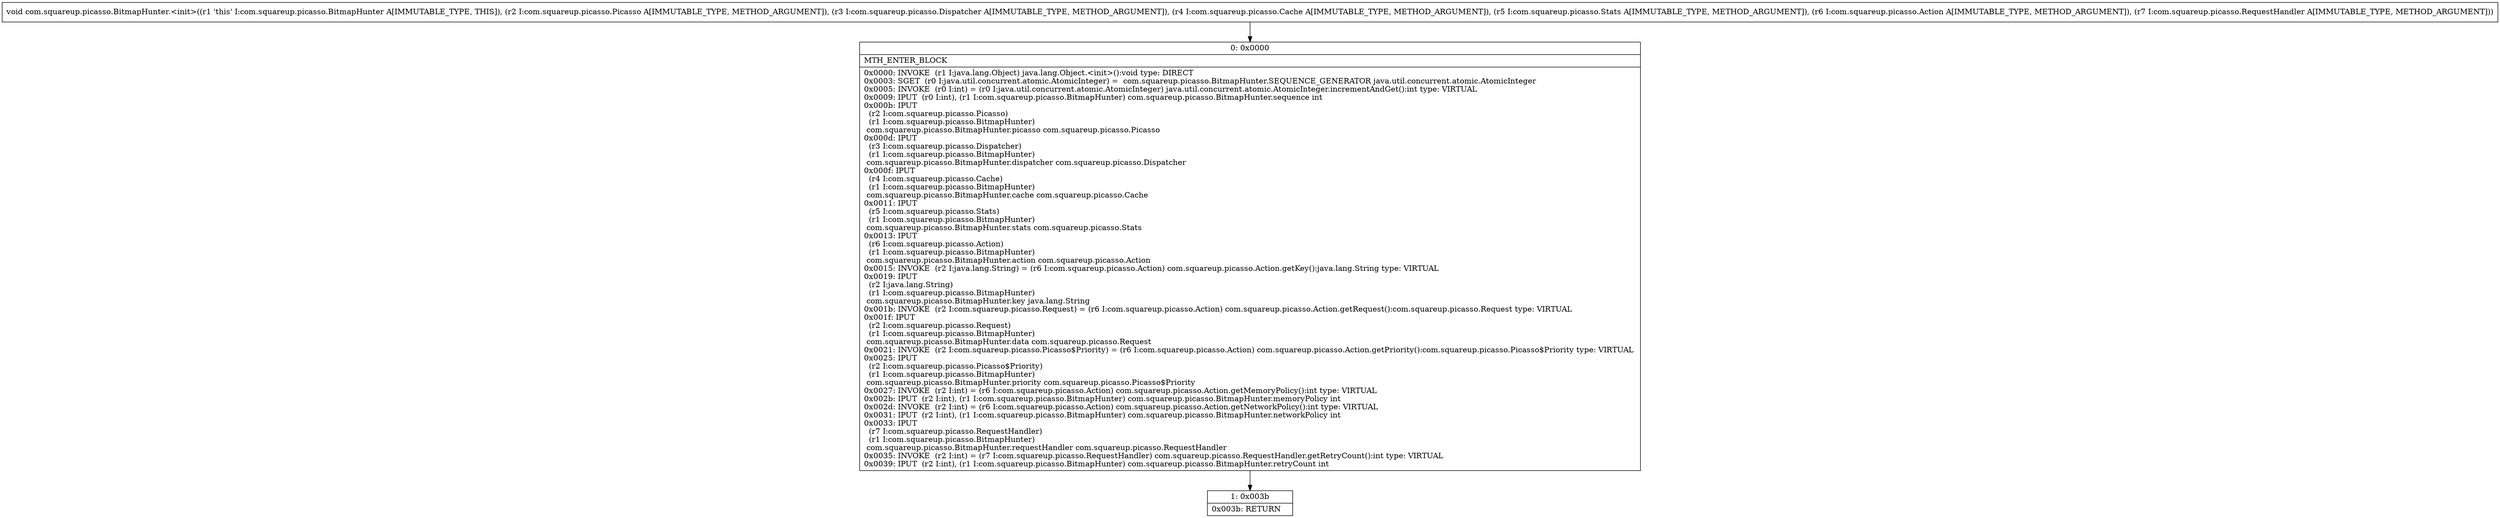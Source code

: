 digraph "CFG forcom.squareup.picasso.BitmapHunter.\<init\>(Lcom\/squareup\/picasso\/Picasso;Lcom\/squareup\/picasso\/Dispatcher;Lcom\/squareup\/picasso\/Cache;Lcom\/squareup\/picasso\/Stats;Lcom\/squareup\/picasso\/Action;Lcom\/squareup\/picasso\/RequestHandler;)V" {
Node_0 [shape=record,label="{0\:\ 0x0000|MTH_ENTER_BLOCK\l|0x0000: INVOKE  (r1 I:java.lang.Object) java.lang.Object.\<init\>():void type: DIRECT \l0x0003: SGET  (r0 I:java.util.concurrent.atomic.AtomicInteger) =  com.squareup.picasso.BitmapHunter.SEQUENCE_GENERATOR java.util.concurrent.atomic.AtomicInteger \l0x0005: INVOKE  (r0 I:int) = (r0 I:java.util.concurrent.atomic.AtomicInteger) java.util.concurrent.atomic.AtomicInteger.incrementAndGet():int type: VIRTUAL \l0x0009: IPUT  (r0 I:int), (r1 I:com.squareup.picasso.BitmapHunter) com.squareup.picasso.BitmapHunter.sequence int \l0x000b: IPUT  \l  (r2 I:com.squareup.picasso.Picasso)\l  (r1 I:com.squareup.picasso.BitmapHunter)\l com.squareup.picasso.BitmapHunter.picasso com.squareup.picasso.Picasso \l0x000d: IPUT  \l  (r3 I:com.squareup.picasso.Dispatcher)\l  (r1 I:com.squareup.picasso.BitmapHunter)\l com.squareup.picasso.BitmapHunter.dispatcher com.squareup.picasso.Dispatcher \l0x000f: IPUT  \l  (r4 I:com.squareup.picasso.Cache)\l  (r1 I:com.squareup.picasso.BitmapHunter)\l com.squareup.picasso.BitmapHunter.cache com.squareup.picasso.Cache \l0x0011: IPUT  \l  (r5 I:com.squareup.picasso.Stats)\l  (r1 I:com.squareup.picasso.BitmapHunter)\l com.squareup.picasso.BitmapHunter.stats com.squareup.picasso.Stats \l0x0013: IPUT  \l  (r6 I:com.squareup.picasso.Action)\l  (r1 I:com.squareup.picasso.BitmapHunter)\l com.squareup.picasso.BitmapHunter.action com.squareup.picasso.Action \l0x0015: INVOKE  (r2 I:java.lang.String) = (r6 I:com.squareup.picasso.Action) com.squareup.picasso.Action.getKey():java.lang.String type: VIRTUAL \l0x0019: IPUT  \l  (r2 I:java.lang.String)\l  (r1 I:com.squareup.picasso.BitmapHunter)\l com.squareup.picasso.BitmapHunter.key java.lang.String \l0x001b: INVOKE  (r2 I:com.squareup.picasso.Request) = (r6 I:com.squareup.picasso.Action) com.squareup.picasso.Action.getRequest():com.squareup.picasso.Request type: VIRTUAL \l0x001f: IPUT  \l  (r2 I:com.squareup.picasso.Request)\l  (r1 I:com.squareup.picasso.BitmapHunter)\l com.squareup.picasso.BitmapHunter.data com.squareup.picasso.Request \l0x0021: INVOKE  (r2 I:com.squareup.picasso.Picasso$Priority) = (r6 I:com.squareup.picasso.Action) com.squareup.picasso.Action.getPriority():com.squareup.picasso.Picasso$Priority type: VIRTUAL \l0x0025: IPUT  \l  (r2 I:com.squareup.picasso.Picasso$Priority)\l  (r1 I:com.squareup.picasso.BitmapHunter)\l com.squareup.picasso.BitmapHunter.priority com.squareup.picasso.Picasso$Priority \l0x0027: INVOKE  (r2 I:int) = (r6 I:com.squareup.picasso.Action) com.squareup.picasso.Action.getMemoryPolicy():int type: VIRTUAL \l0x002b: IPUT  (r2 I:int), (r1 I:com.squareup.picasso.BitmapHunter) com.squareup.picasso.BitmapHunter.memoryPolicy int \l0x002d: INVOKE  (r2 I:int) = (r6 I:com.squareup.picasso.Action) com.squareup.picasso.Action.getNetworkPolicy():int type: VIRTUAL \l0x0031: IPUT  (r2 I:int), (r1 I:com.squareup.picasso.BitmapHunter) com.squareup.picasso.BitmapHunter.networkPolicy int \l0x0033: IPUT  \l  (r7 I:com.squareup.picasso.RequestHandler)\l  (r1 I:com.squareup.picasso.BitmapHunter)\l com.squareup.picasso.BitmapHunter.requestHandler com.squareup.picasso.RequestHandler \l0x0035: INVOKE  (r2 I:int) = (r7 I:com.squareup.picasso.RequestHandler) com.squareup.picasso.RequestHandler.getRetryCount():int type: VIRTUAL \l0x0039: IPUT  (r2 I:int), (r1 I:com.squareup.picasso.BitmapHunter) com.squareup.picasso.BitmapHunter.retryCount int \l}"];
Node_1 [shape=record,label="{1\:\ 0x003b|0x003b: RETURN   \l}"];
MethodNode[shape=record,label="{void com.squareup.picasso.BitmapHunter.\<init\>((r1 'this' I:com.squareup.picasso.BitmapHunter A[IMMUTABLE_TYPE, THIS]), (r2 I:com.squareup.picasso.Picasso A[IMMUTABLE_TYPE, METHOD_ARGUMENT]), (r3 I:com.squareup.picasso.Dispatcher A[IMMUTABLE_TYPE, METHOD_ARGUMENT]), (r4 I:com.squareup.picasso.Cache A[IMMUTABLE_TYPE, METHOD_ARGUMENT]), (r5 I:com.squareup.picasso.Stats A[IMMUTABLE_TYPE, METHOD_ARGUMENT]), (r6 I:com.squareup.picasso.Action A[IMMUTABLE_TYPE, METHOD_ARGUMENT]), (r7 I:com.squareup.picasso.RequestHandler A[IMMUTABLE_TYPE, METHOD_ARGUMENT])) }"];
MethodNode -> Node_0;
Node_0 -> Node_1;
}

